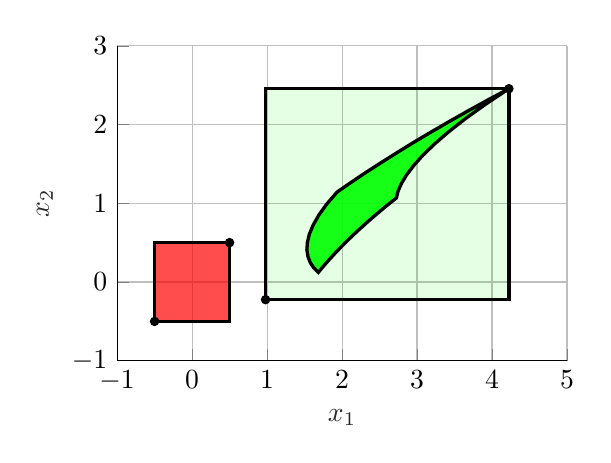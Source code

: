 % This file was created by matlab2tikz.
%
%The latest updates can be retrieved from
%  http://www.mathworks.com/matlabcentral/fileexchange/22022-matlab2tikz-matlab2tikz
%where you can also make suggestions and rate matlab2tikz.
%
\begin{tikzpicture}

\begin{axis}[%
width=5.714cm,
height=4cm,
at={(0cm,0cm)},
scale only axis,
xmin=-1,
xmax=5,
xtick={-1,  0,  1,  2,  3,  4,  5},
xlabel style={font=\color{white!15!black}},
xlabel={$x_1$},
ymin=-1,
ymax=3,
ytick={-1,  0,  1,  2,  3},
ylabel style={font=\color{white!15!black}},
ylabel={$x_2$},
axis background/.style={fill=white},
axis x line*=bottom,
axis y line*=left,
xmajorgrids,
ymajorgrids
]

\addplot[area legend, line width=1.2pt, draw=black, fill=red, fill opacity=0.7, forget plot]
table[row sep=crcr] {%
x	y\\
-0.5	-0.5\\
-0.4	-0.5\\
-0.3	-0.5\\
-0.2	-0.5\\
-0.1	-0.5\\
0	-0.5\\
0.1	-0.5\\
0.2	-0.5\\
0.3	-0.5\\
0.4	-0.5\\
0.5	-0.5\\
0.5	-0.4\\
0.5	-0.3\\
0.5	-0.2\\
0.5	-0.1\\
0.5	0\\
0.5	0.1\\
0.5	0.2\\
0.5	0.3\\
0.5	0.4\\
0.5	0.5\\
0.4	0.5\\
0.3	0.5\\
0.2	0.5\\
0.1	0.5\\
0	0.5\\
-0.1	0.5\\
-0.2	0.5\\
-0.3	0.5\\
-0.4	0.5\\
-0.5	0.5\\
-0.5	0.4\\
-0.5	0.3\\
-0.5	0.2\\
-0.5	0.1\\
-0.5	0\\
-0.5	-0.1\\
-0.5	-0.2\\
-0.5	-0.3\\
-0.5	-0.4\\
-0.5	-0.5\\
}--cycle;

\addplot[area legend, line width=1.2pt, draw=black, fill=green, fill opacity=0.1, forget plot]
table[row sep=crcr] {%
x	y\\
0.98	-0.224\\
1.304	-0.224\\
1.629	-0.224\\
1.953	-0.224\\
2.278	-0.224\\
2.602	-0.224\\
2.927	-0.224\\
3.251	-0.224\\
3.576	-0.224\\
3.9	-0.224\\
4.225	-0.224\\
4.225	0.044\\
4.225	0.312\\
4.225	0.58\\
4.225	0.848\\
4.225	1.116\\
4.225	1.383\\
4.225	1.651\\
4.225	1.919\\
4.225	2.187\\
4.225	2.455\\
3.9	2.455\\
3.576	2.455\\
3.251	2.455\\
2.927	2.455\\
2.602	2.455\\
2.278	2.455\\
1.953	2.455\\
1.629	2.455\\
1.304	2.455\\
0.98	2.455\\
0.98	2.187\\
0.98	1.919\\
0.98	1.651\\
0.98	1.383\\
0.98	1.116\\
0.98	0.848\\
0.98	0.58\\
0.98	0.312\\
0.98	0.044\\
0.98	-0.224\\
}--cycle;

\addplot[area legend, line width=1.2pt, draw=black, fill=green, fill opacity=0.9, forget plot]
table[row sep=crcr] {%
x	y\\
1.683	0.122\\
1.76	0.21\\
1.843	0.299\\
1.931	0.39\\
2.026	0.482\\
2.126	0.576\\
2.233	0.671\\
2.346	0.768\\
2.465	0.866\\
2.591	0.966\\
2.724	1.067\\
2.748	1.156\\
2.793	1.254\\
2.862	1.362\\
2.957	1.481\\
3.08	1.612\\
3.235	1.754\\
3.423	1.909\\
3.648	2.077\\
3.914	2.258\\
4.225	2.455\\
3.948	2.314\\
3.683	2.175\\
3.429	2.038\\
3.186	1.904\\
2.952	1.772\\
2.729	1.641\\
2.516	1.513\\
2.312	1.388\\
2.118	1.264\\
1.933	1.142\\
1.797	0.991\\
1.692	0.853\\
1.616	0.726\\
1.565	0.61\\
1.538	0.505\\
1.531	0.41\\
1.545	0.325\\
1.575	0.249\\
1.622	0.181\\
1.683	0.122\\
}--cycle;
\addplot[only marks, mark=*, mark options={}, mark size=1.5pt, color=black, fill=black] table[row sep=crcr]{%
x	y\\
-0.5	-0.5\\
0.5	0.5\\
};
\addplot[only marks, mark=*, mark options={}, mark size=1.5pt, color=black, fill=black] table[row sep=crcr]{%
x	y\\
0.98	-0.224\\
};
\addplot[only marks, mark=*, mark options={}, mark size=1.5pt, color=black, fill=black] table[row sep=crcr]{%
x	y\\
4.225	2.455\\
};
\end{axis}
\end{tikzpicture}%